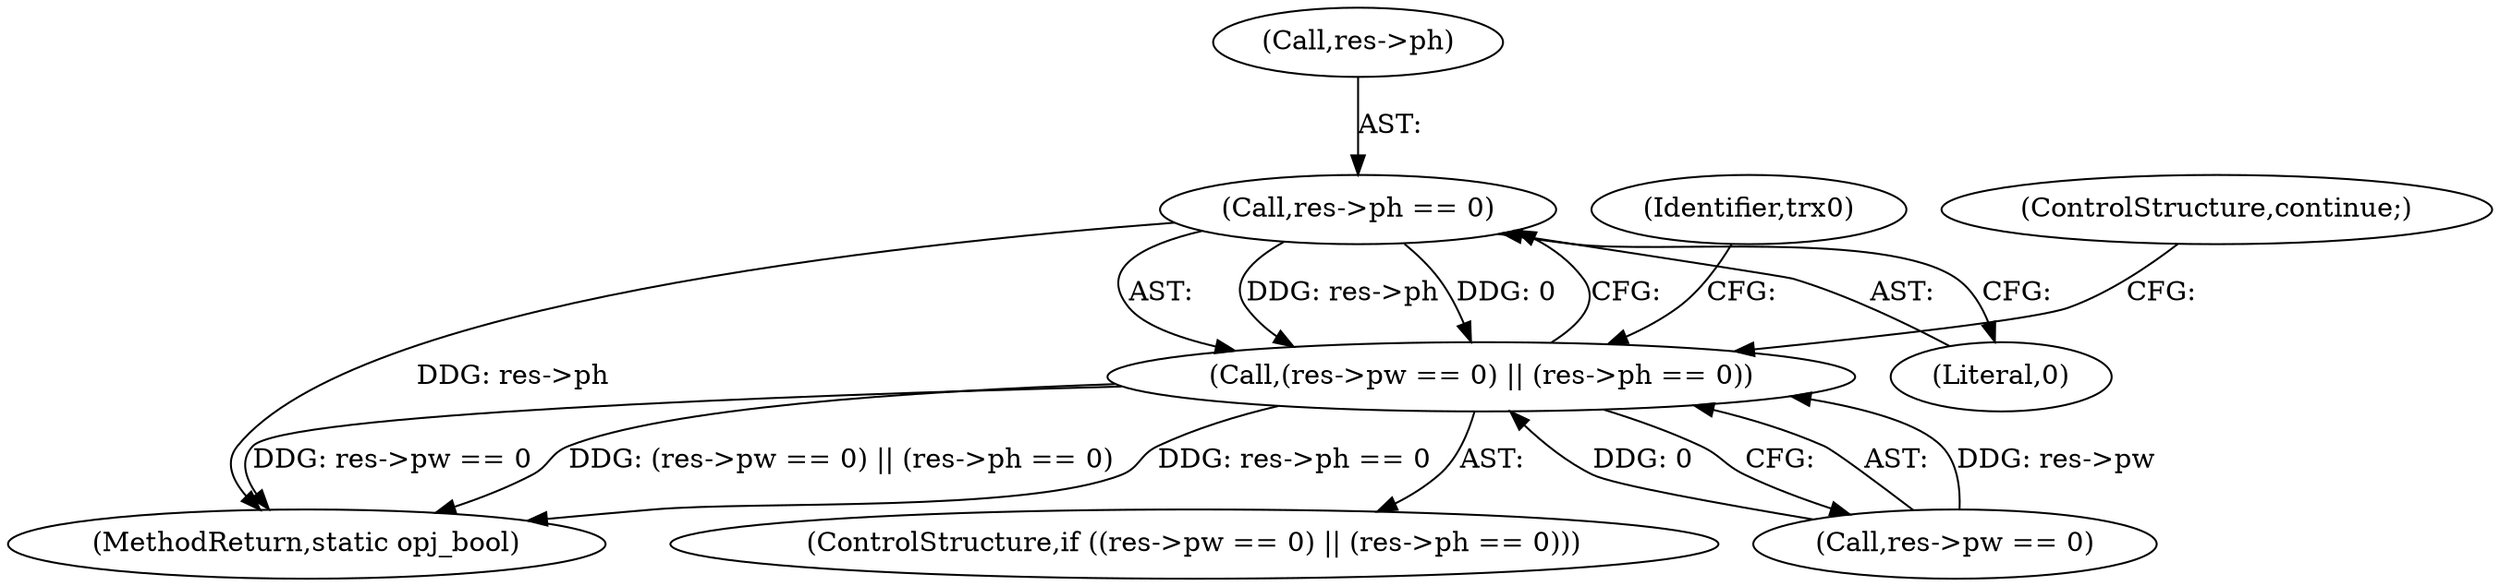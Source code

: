digraph "0_openjpeg_c277159986c80142180fbe5efb256bbf3bdf3edc@pointer" {
"1000607" [label="(Call,res->ph == 0)"];
"1000601" [label="(Call,(res->pw == 0) || (res->ph == 0))"];
"1000617" [label="(Identifier,trx0)"];
"1000766" [label="(MethodReturn,static opj_bool)"];
"1000611" [label="(Literal,0)"];
"1000600" [label="(ControlStructure,if ((res->pw == 0) || (res->ph == 0)))"];
"1000602" [label="(Call,res->pw == 0)"];
"1000601" [label="(Call,(res->pw == 0) || (res->ph == 0))"];
"1000607" [label="(Call,res->ph == 0)"];
"1000608" [label="(Call,res->ph)"];
"1000613" [label="(ControlStructure,continue;)"];
"1000607" -> "1000601"  [label="AST: "];
"1000607" -> "1000611"  [label="CFG: "];
"1000608" -> "1000607"  [label="AST: "];
"1000611" -> "1000607"  [label="AST: "];
"1000601" -> "1000607"  [label="CFG: "];
"1000607" -> "1000766"  [label="DDG: res->ph"];
"1000607" -> "1000601"  [label="DDG: res->ph"];
"1000607" -> "1000601"  [label="DDG: 0"];
"1000601" -> "1000600"  [label="AST: "];
"1000601" -> "1000602"  [label="CFG: "];
"1000602" -> "1000601"  [label="AST: "];
"1000613" -> "1000601"  [label="CFG: "];
"1000617" -> "1000601"  [label="CFG: "];
"1000601" -> "1000766"  [label="DDG: res->ph == 0"];
"1000601" -> "1000766"  [label="DDG: res->pw == 0"];
"1000601" -> "1000766"  [label="DDG: (res->pw == 0) || (res->ph == 0)"];
"1000602" -> "1000601"  [label="DDG: res->pw"];
"1000602" -> "1000601"  [label="DDG: 0"];
}
